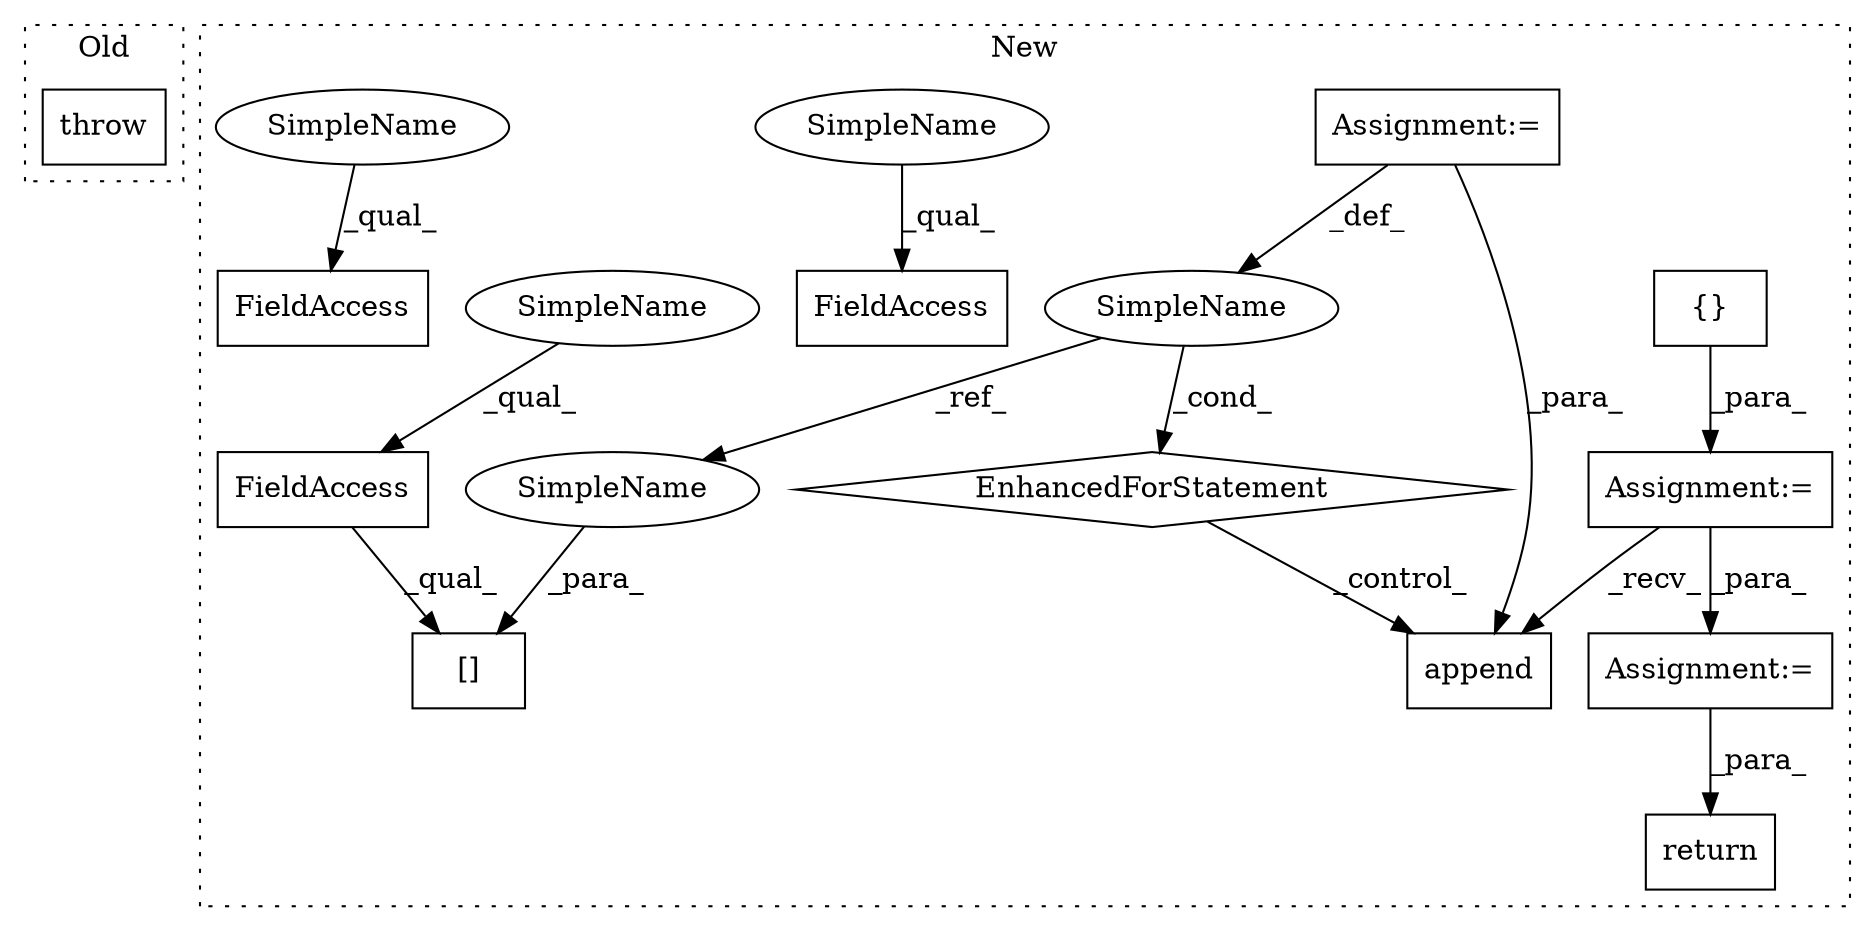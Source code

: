 digraph G {
subgraph cluster0 {
1 [label="throw" a="53" s="2996" l="6" shape="box"];
label = "Old";
style="dotted";
}
subgraph cluster1 {
2 [label="append" a="32" s="3202,3215" l="7,1" shape="box"];
3 [label="Assignment:=" a="7" s="3013" l="1" shape="box"];
4 [label="{}" a="4" s="3023" l="2" shape="box"];
5 [label="EnhancedForStatement" a="70" s="3031,3108" l="53,2" shape="diamond"];
6 [label="Assignment:=" a="7" s="3031,3108" l="53,2" shape="box"];
7 [label="SimpleName" a="42" s="3088" l="4" shape="ellipse"];
8 [label="return" a="41" s="3329" l="7" shape="box"];
9 [label="[]" a="2" s="3122,3140" l="14,1" shape="box"];
10 [label="FieldAccess" a="22" s="3122" l="13" shape="box"];
11 [label="FieldAccess" a="22" s="2972" l="14" shape="box"];
12 [label="FieldAccess" a="22" s="3281" l="11" shape="box"];
13 [label="Assignment:=" a="7" s="3231" l="1" shape="box"];
14 [label="SimpleName" a="42" s="2972" l="4" shape="ellipse"];
15 [label="SimpleName" a="42" s="3122" l="4" shape="ellipse"];
16 [label="SimpleName" a="42" s="3281" l="4" shape="ellipse"];
17 [label="SimpleName" a="42" s="3136" l="4" shape="ellipse"];
label = "New";
style="dotted";
}
3 -> 13 [label="_para_"];
3 -> 2 [label="_recv_"];
4 -> 3 [label="_para_"];
5 -> 2 [label="_control_"];
6 -> 7 [label="_def_"];
6 -> 2 [label="_para_"];
7 -> 5 [label="_cond_"];
7 -> 17 [label="_ref_"];
10 -> 9 [label="_qual_"];
13 -> 8 [label="_para_"];
14 -> 11 [label="_qual_"];
15 -> 10 [label="_qual_"];
16 -> 12 [label="_qual_"];
17 -> 9 [label="_para_"];
}